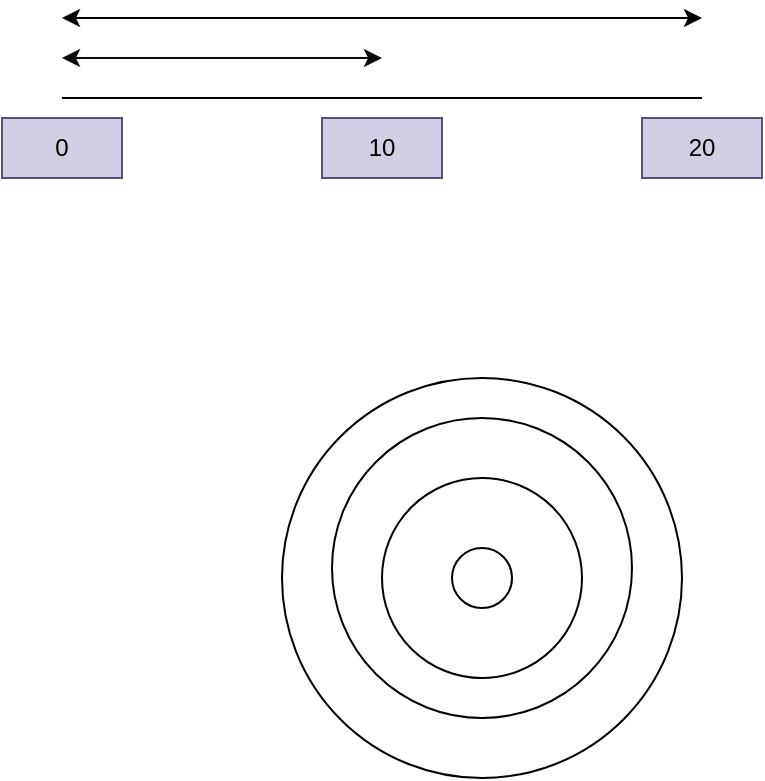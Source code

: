 <mxfile>
    <diagram id="2k-d82Y6qp13Swk0z7LV" name="Page-1">
        <mxGraphModel dx="1131" dy="559" grid="1" gridSize="10" guides="1" tooltips="1" connect="1" arrows="1" fold="1" page="1" pageScale="1" pageWidth="850" pageHeight="1100" background="#ffffff" math="0" shadow="0">
            <root>
                <mxCell id="0"/>
                <mxCell id="1" parent="0"/>
                <mxCell id="2" value="" style="endArrow=none;html=1;strokeColor=#000000;" parent="1" edge="1">
                    <mxGeometry width="50" height="50" relative="1" as="geometry">
                        <mxPoint x="200" y="270" as="sourcePoint"/>
                        <mxPoint x="520" y="270" as="targetPoint"/>
                    </mxGeometry>
                </mxCell>
                <mxCell id="3" value="0" style="text;html=1;align=center;verticalAlign=middle;whiteSpace=wrap;rounded=0;fillColor=#d0cee2;strokeColor=#56517e;" parent="1" vertex="1">
                    <mxGeometry x="170" y="280" width="60" height="30" as="geometry"/>
                </mxCell>
                <mxCell id="4" value="20" style="text;html=1;strokeColor=#56517e;fillColor=#d0cee2;align=center;verticalAlign=middle;whiteSpace=wrap;rounded=0;" parent="1" vertex="1">
                    <mxGeometry x="490" y="280" width="60" height="30" as="geometry"/>
                </mxCell>
                <mxCell id="5" value="10" style="text;html=1;strokeColor=#56517e;fillColor=#d0cee2;align=center;verticalAlign=middle;whiteSpace=wrap;rounded=0;" parent="1" vertex="1">
                    <mxGeometry x="330" y="280" width="60" height="30" as="geometry"/>
                </mxCell>
                <mxCell id="6" value="" style="endArrow=classic;startArrow=classic;html=1;strokeColor=#0A0A0A;" parent="1" edge="1">
                    <mxGeometry width="50" height="50" relative="1" as="geometry">
                        <mxPoint x="200" y="250" as="sourcePoint"/>
                        <mxPoint x="360" y="250" as="targetPoint"/>
                    </mxGeometry>
                </mxCell>
                <mxCell id="7" value="" style="endArrow=classic;startArrow=classic;html=1;strokeColor=#000000;" parent="1" edge="1">
                    <mxGeometry width="50" height="50" relative="1" as="geometry">
                        <mxPoint x="200" y="230" as="sourcePoint"/>
                        <mxPoint x="520" y="230" as="targetPoint"/>
                    </mxGeometry>
                </mxCell>
                <mxCell id="8" value="" style="ellipse;whiteSpace=wrap;html=1;aspect=fixed;" vertex="1" parent="1">
                    <mxGeometry x="310" y="410" width="200" height="200" as="geometry"/>
                </mxCell>
                <mxCell id="9" value="" style="ellipse;whiteSpace=wrap;html=1;aspect=fixed;" vertex="1" parent="1">
                    <mxGeometry x="335" y="430" width="150" height="150" as="geometry"/>
                </mxCell>
                <mxCell id="10" value="" style="ellipse;whiteSpace=wrap;html=1;aspect=fixed;" vertex="1" parent="1">
                    <mxGeometry x="360" y="460" width="100" height="100" as="geometry"/>
                </mxCell>
                <mxCell id="11" value="" style="ellipse;whiteSpace=wrap;html=1;aspect=fixed;" vertex="1" parent="1">
                    <mxGeometry x="395" y="495" width="30" height="30" as="geometry"/>
                </mxCell>
            </root>
        </mxGraphModel>
    </diagram>
</mxfile>
